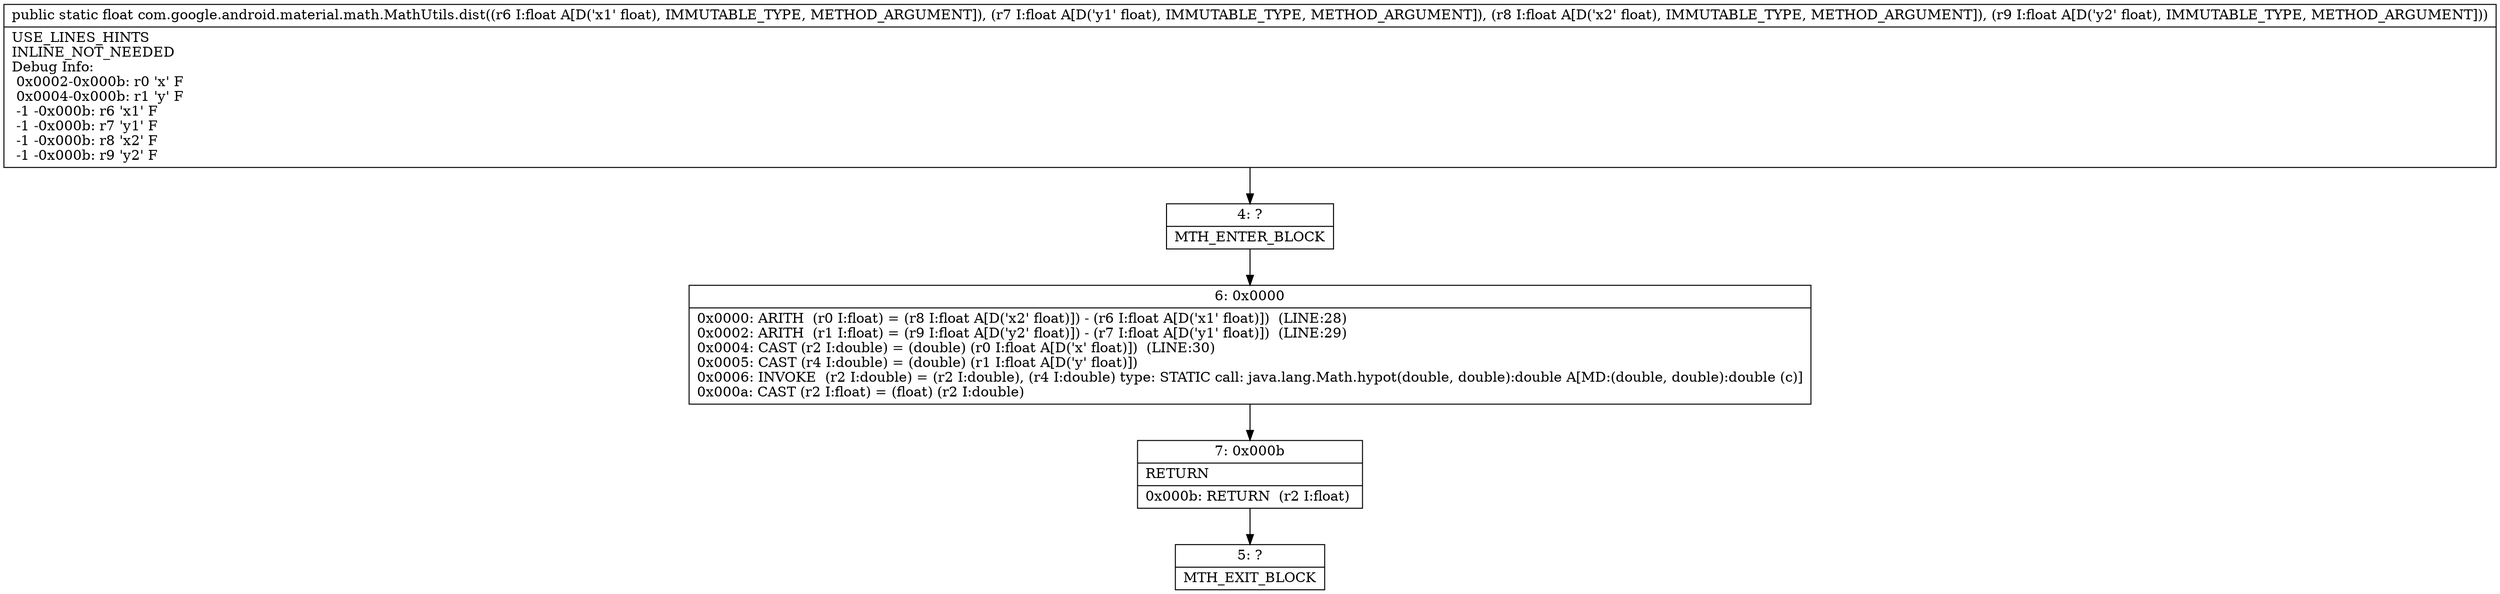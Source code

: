 digraph "CFG forcom.google.android.material.math.MathUtils.dist(FFFF)F" {
Node_4 [shape=record,label="{4\:\ ?|MTH_ENTER_BLOCK\l}"];
Node_6 [shape=record,label="{6\:\ 0x0000|0x0000: ARITH  (r0 I:float) = (r8 I:float A[D('x2' float)]) \- (r6 I:float A[D('x1' float)])  (LINE:28)\l0x0002: ARITH  (r1 I:float) = (r9 I:float A[D('y2' float)]) \- (r7 I:float A[D('y1' float)])  (LINE:29)\l0x0004: CAST (r2 I:double) = (double) (r0 I:float A[D('x' float)])  (LINE:30)\l0x0005: CAST (r4 I:double) = (double) (r1 I:float A[D('y' float)]) \l0x0006: INVOKE  (r2 I:double) = (r2 I:double), (r4 I:double) type: STATIC call: java.lang.Math.hypot(double, double):double A[MD:(double, double):double (c)]\l0x000a: CAST (r2 I:float) = (float) (r2 I:double) \l}"];
Node_7 [shape=record,label="{7\:\ 0x000b|RETURN\l|0x000b: RETURN  (r2 I:float) \l}"];
Node_5 [shape=record,label="{5\:\ ?|MTH_EXIT_BLOCK\l}"];
MethodNode[shape=record,label="{public static float com.google.android.material.math.MathUtils.dist((r6 I:float A[D('x1' float), IMMUTABLE_TYPE, METHOD_ARGUMENT]), (r7 I:float A[D('y1' float), IMMUTABLE_TYPE, METHOD_ARGUMENT]), (r8 I:float A[D('x2' float), IMMUTABLE_TYPE, METHOD_ARGUMENT]), (r9 I:float A[D('y2' float), IMMUTABLE_TYPE, METHOD_ARGUMENT]))  | USE_LINES_HINTS\lINLINE_NOT_NEEDED\lDebug Info:\l  0x0002\-0x000b: r0 'x' F\l  0x0004\-0x000b: r1 'y' F\l  \-1 \-0x000b: r6 'x1' F\l  \-1 \-0x000b: r7 'y1' F\l  \-1 \-0x000b: r8 'x2' F\l  \-1 \-0x000b: r9 'y2' F\l}"];
MethodNode -> Node_4;Node_4 -> Node_6;
Node_6 -> Node_7;
Node_7 -> Node_5;
}

